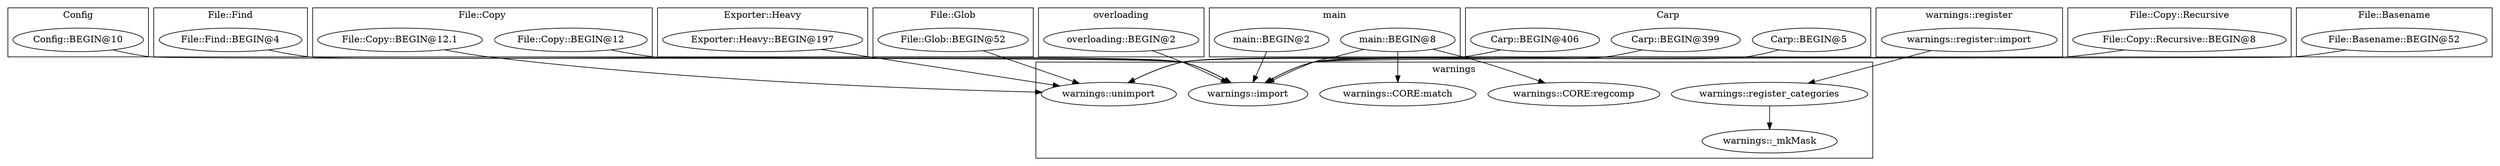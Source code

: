digraph {
graph [overlap=false]
subgraph cluster_Config {
	label="Config";
	"Config::BEGIN@10";
}
subgraph cluster_File_Find {
	label="File::Find";
	"File::Find::BEGIN@4";
}
subgraph cluster_File_Copy {
	label="File::Copy";
	"File::Copy::BEGIN@12";
	"File::Copy::BEGIN@12.1";
}
subgraph cluster_Exporter_Heavy {
	label="Exporter::Heavy";
	"Exporter::Heavy::BEGIN@197";
}
subgraph cluster_warnings {
	label="warnings";
	"warnings::unimport";
	"warnings::CORE:regcomp";
	"warnings::register_categories";
	"warnings::_mkMask";
	"warnings::CORE:match";
	"warnings::import";
}
subgraph cluster_File_Glob {
	label="File::Glob";
	"File::Glob::BEGIN@52";
}
subgraph cluster_overloading {
	label="overloading";
	"overloading::BEGIN@2";
}
subgraph cluster_main {
	label="main";
	"main::BEGIN@2";
	"main::BEGIN@8";
}
subgraph cluster_Carp {
	label="Carp";
	"Carp::BEGIN@399";
	"Carp::BEGIN@406";
	"Carp::BEGIN@5";
}
subgraph cluster_warnings_register {
	label="warnings::register";
	"warnings::register::import";
}
subgraph cluster_File_Copy_Recursive {
	label="File::Copy::Recursive";
	"File::Copy::Recursive::BEGIN@8";
}
subgraph cluster_File_Basename {
	label="File::Basename";
	"File::Basename::BEGIN@52";
}
"Exporter::Heavy::BEGIN@197" -> "warnings::unimport";
"Carp::BEGIN@399" -> "warnings::unimport";
"Carp::BEGIN@406" -> "warnings::unimport";
"File::Glob::BEGIN@52" -> "warnings::unimport";
"File::Copy::BEGIN@12.1" -> "warnings::unimport";
"main::BEGIN@8" -> "warnings::CORE:match";
"warnings::register_categories" -> "warnings::_mkMask";
"warnings::register::import" -> "warnings::register_categories";
"File::Basename::BEGIN@52" -> "warnings::import";
"File::Copy::Recursive::BEGIN@8" -> "warnings::import";
"File::Copy::BEGIN@12" -> "warnings::import";
"Carp::BEGIN@5" -> "warnings::import";
"File::Find::BEGIN@4" -> "warnings::import";
"main::BEGIN@8" -> "warnings::import";
"main::BEGIN@2" -> "warnings::import";
"Config::BEGIN@10" -> "warnings::import";
"overloading::BEGIN@2" -> "warnings::import";
"main::BEGIN@8" -> "warnings::CORE:regcomp";
}
